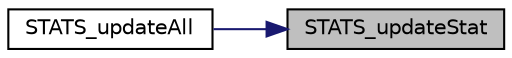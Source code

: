digraph "STATS_updateStat"
{
 // LATEX_PDF_SIZE
  edge [fontname="Helvetica",fontsize="10",labelfontname="Helvetica",labelfontsize="10"];
  node [fontname="Helvetica",fontsize="10",shape=record];
  rankdir="RL";
  Node1 [label="STATS_updateStat",height=0.2,width=0.4,color="black", fillcolor="grey75", style="filled", fontcolor="black",tooltip=" "];
  Node1 -> Node2 [dir="back",color="midnightblue",fontsize="10",style="solid"];
  Node2 [label="STATS_updateAll",height=0.2,width=0.4,color="black", fillcolor="white", style="filled",URL="$stats_8h.html#a11d1cf210e15ff93f9a8521ae9aed541",tooltip=" "];
}
